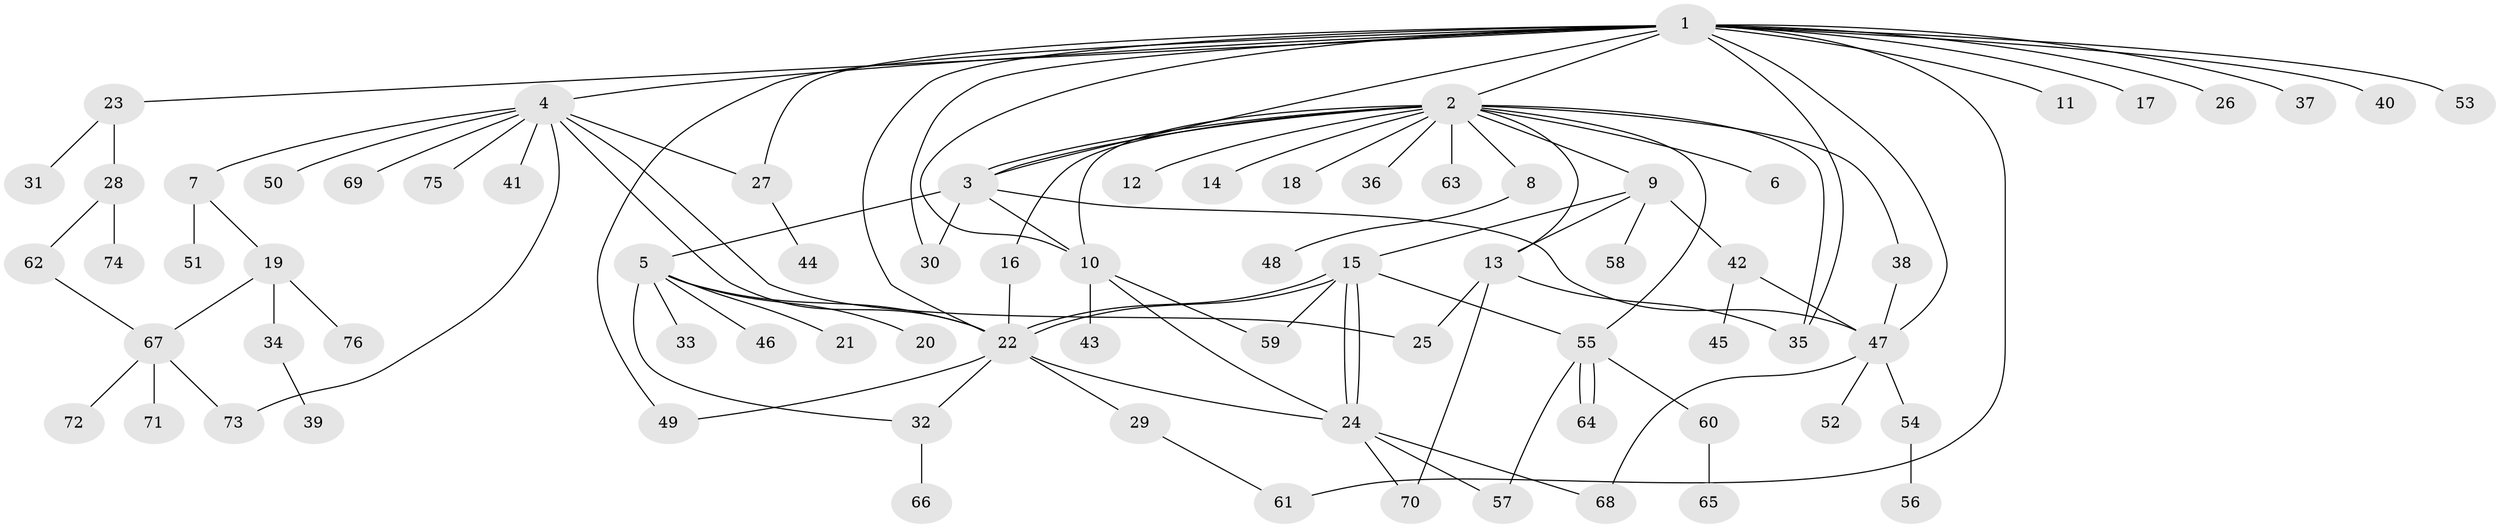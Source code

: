 // coarse degree distribution, {1: 0.7735849056603774, 2: 0.09433962264150944, 8: 0.018867924528301886, 4: 0.018867924528301886, 7: 0.03773584905660377, 29: 0.018867924528301886, 3: 0.018867924528301886, 5: 0.018867924528301886}
// Generated by graph-tools (version 1.1) at 2025/51/03/04/25 21:51:02]
// undirected, 76 vertices, 107 edges
graph export_dot {
graph [start="1"]
  node [color=gray90,style=filled];
  1;
  2;
  3;
  4;
  5;
  6;
  7;
  8;
  9;
  10;
  11;
  12;
  13;
  14;
  15;
  16;
  17;
  18;
  19;
  20;
  21;
  22;
  23;
  24;
  25;
  26;
  27;
  28;
  29;
  30;
  31;
  32;
  33;
  34;
  35;
  36;
  37;
  38;
  39;
  40;
  41;
  42;
  43;
  44;
  45;
  46;
  47;
  48;
  49;
  50;
  51;
  52;
  53;
  54;
  55;
  56;
  57;
  58;
  59;
  60;
  61;
  62;
  63;
  64;
  65;
  66;
  67;
  68;
  69;
  70;
  71;
  72;
  73;
  74;
  75;
  76;
  1 -- 2;
  1 -- 3;
  1 -- 4;
  1 -- 10;
  1 -- 11;
  1 -- 17;
  1 -- 22;
  1 -- 23;
  1 -- 26;
  1 -- 27;
  1 -- 30;
  1 -- 35;
  1 -- 37;
  1 -- 40;
  1 -- 47;
  1 -- 49;
  1 -- 53;
  1 -- 61;
  2 -- 3;
  2 -- 3;
  2 -- 6;
  2 -- 8;
  2 -- 9;
  2 -- 10;
  2 -- 12;
  2 -- 13;
  2 -- 14;
  2 -- 16;
  2 -- 18;
  2 -- 35;
  2 -- 36;
  2 -- 38;
  2 -- 55;
  2 -- 63;
  3 -- 5;
  3 -- 10;
  3 -- 30;
  3 -- 47;
  4 -- 7;
  4 -- 22;
  4 -- 25;
  4 -- 27;
  4 -- 41;
  4 -- 50;
  4 -- 69;
  4 -- 73;
  4 -- 75;
  5 -- 20;
  5 -- 21;
  5 -- 22;
  5 -- 32;
  5 -- 33;
  5 -- 46;
  7 -- 19;
  7 -- 51;
  8 -- 48;
  9 -- 13;
  9 -- 15;
  9 -- 42;
  9 -- 58;
  10 -- 24;
  10 -- 43;
  10 -- 59;
  13 -- 25;
  13 -- 35;
  13 -- 70;
  15 -- 22;
  15 -- 22;
  15 -- 24;
  15 -- 24;
  15 -- 55;
  15 -- 59;
  16 -- 22;
  19 -- 34;
  19 -- 67;
  19 -- 76;
  22 -- 24;
  22 -- 29;
  22 -- 32;
  22 -- 49;
  23 -- 28;
  23 -- 31;
  24 -- 57;
  24 -- 68;
  24 -- 70;
  27 -- 44;
  28 -- 62;
  28 -- 74;
  29 -- 61;
  32 -- 66;
  34 -- 39;
  38 -- 47;
  42 -- 45;
  42 -- 47;
  47 -- 52;
  47 -- 54;
  47 -- 68;
  54 -- 56;
  55 -- 57;
  55 -- 60;
  55 -- 64;
  55 -- 64;
  60 -- 65;
  62 -- 67;
  67 -- 71;
  67 -- 72;
  67 -- 73;
}
